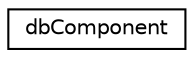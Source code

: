 digraph "Graphical Class Hierarchy"
{
 // INTERACTIVE_SVG=YES
 // LATEX_PDF_SIZE
  edge [fontname="Helvetica",fontsize="10",labelfontname="Helvetica",labelfontsize="10"];
  node [fontname="Helvetica",fontsize="10",shape=record];
  rankdir="LR";
  Node0 [label="dbComponent",height=0.2,width=0.4,color="black", fillcolor="white", style="filled",URL="$classdbComponent.html",tooltip=" "];
}
